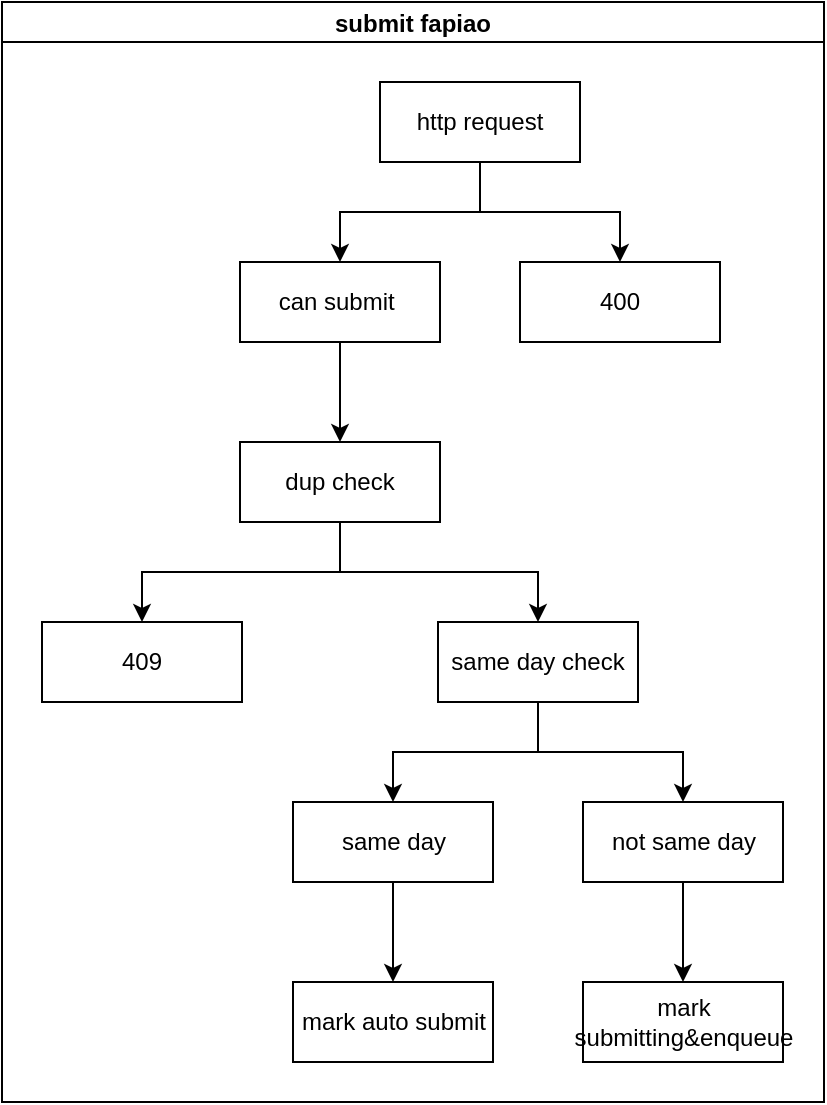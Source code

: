 <mxfile version="16.1.0" type="github">
  <diagram id="HIlNnlB08KAlrrrzr4Il" name="Page-1">
    <mxGraphModel dx="1426" dy="802" grid="1" gridSize="10" guides="1" tooltips="1" connect="1" arrows="1" fold="1" page="1" pageScale="1" pageWidth="850" pageHeight="1100" math="0" shadow="0">
      <root>
        <mxCell id="0" />
        <mxCell id="1" parent="0" />
        <mxCell id="xrLsd49xX5ldS3h7MVQL-1" value="submit fapiao" style="swimlane;startSize=20;horizontal=1;childLayout=treeLayout;horizontalTree=0;resizable=0;containerType=tree;" vertex="1" parent="1">
          <mxGeometry x="280" y="240" width="411" height="550" as="geometry" />
        </mxCell>
        <mxCell id="xrLsd49xX5ldS3h7MVQL-2" value="http request" style="whiteSpace=wrap;html=1;" vertex="1" parent="xrLsd49xX5ldS3h7MVQL-1">
          <mxGeometry x="189" y="40" width="100" height="40" as="geometry" />
        </mxCell>
        <mxCell id="xrLsd49xX5ldS3h7MVQL-3" value="can submit&lt;span style=&quot;white-space: pre&quot;&gt;	&lt;/span&gt;" style="whiteSpace=wrap;html=1;" vertex="1" parent="xrLsd49xX5ldS3h7MVQL-1">
          <mxGeometry x="119" y="130" width="100" height="40" as="geometry" />
        </mxCell>
        <mxCell id="xrLsd49xX5ldS3h7MVQL-4" value="" style="edgeStyle=elbowEdgeStyle;elbow=vertical;html=1;rounded=0;" edge="1" parent="xrLsd49xX5ldS3h7MVQL-1" source="xrLsd49xX5ldS3h7MVQL-2" target="xrLsd49xX5ldS3h7MVQL-3">
          <mxGeometry relative="1" as="geometry" />
        </mxCell>
        <mxCell id="xrLsd49xX5ldS3h7MVQL-5" value="400" style="whiteSpace=wrap;html=1;" vertex="1" parent="xrLsd49xX5ldS3h7MVQL-1">
          <mxGeometry x="259" y="130" width="100" height="40" as="geometry" />
        </mxCell>
        <mxCell id="xrLsd49xX5ldS3h7MVQL-6" value="" style="edgeStyle=elbowEdgeStyle;elbow=vertical;html=1;rounded=0;" edge="1" parent="xrLsd49xX5ldS3h7MVQL-1" source="xrLsd49xX5ldS3h7MVQL-2" target="xrLsd49xX5ldS3h7MVQL-5">
          <mxGeometry relative="1" as="geometry" />
        </mxCell>
        <mxCell id="xrLsd49xX5ldS3h7MVQL-7" value="" style="edgeStyle=elbowEdgeStyle;elbow=vertical;html=1;rounded=0;" edge="1" target="xrLsd49xX5ldS3h7MVQL-8" source="xrLsd49xX5ldS3h7MVQL-3" parent="xrLsd49xX5ldS3h7MVQL-1">
          <mxGeometry relative="1" as="geometry">
            <mxPoint x="211" y="320" as="sourcePoint" />
          </mxGeometry>
        </mxCell>
        <mxCell id="xrLsd49xX5ldS3h7MVQL-8" value="dup check" style="whiteSpace=wrap;html=1;" vertex="1" parent="xrLsd49xX5ldS3h7MVQL-1">
          <mxGeometry x="119" y="220" width="100" height="40" as="geometry" />
        </mxCell>
        <mxCell id="xrLsd49xX5ldS3h7MVQL-9" value="" style="edgeStyle=elbowEdgeStyle;elbow=vertical;html=1;rounded=0;" edge="1" target="xrLsd49xX5ldS3h7MVQL-10" source="xrLsd49xX5ldS3h7MVQL-8" parent="xrLsd49xX5ldS3h7MVQL-1">
          <mxGeometry relative="1" as="geometry">
            <mxPoint x="141" y="410" as="sourcePoint" />
          </mxGeometry>
        </mxCell>
        <mxCell id="xrLsd49xX5ldS3h7MVQL-10" value="409" style="whiteSpace=wrap;html=1;" vertex="1" parent="xrLsd49xX5ldS3h7MVQL-1">
          <mxGeometry x="20" y="310" width="100" height="40" as="geometry" />
        </mxCell>
        <mxCell id="xrLsd49xX5ldS3h7MVQL-11" value="" style="edgeStyle=elbowEdgeStyle;elbow=vertical;html=1;rounded=0;" edge="1" target="xrLsd49xX5ldS3h7MVQL-12" source="xrLsd49xX5ldS3h7MVQL-8" parent="xrLsd49xX5ldS3h7MVQL-1">
          <mxGeometry relative="1" as="geometry">
            <mxPoint x="141" y="500" as="sourcePoint" />
          </mxGeometry>
        </mxCell>
        <mxCell id="xrLsd49xX5ldS3h7MVQL-12" value="same day check" style="whiteSpace=wrap;html=1;" vertex="1" parent="xrLsd49xX5ldS3h7MVQL-1">
          <mxGeometry x="218" y="310" width="100" height="40" as="geometry" />
        </mxCell>
        <mxCell id="xrLsd49xX5ldS3h7MVQL-13" value="" style="edgeStyle=elbowEdgeStyle;elbow=vertical;html=1;rounded=0;" edge="1" target="xrLsd49xX5ldS3h7MVQL-14" source="xrLsd49xX5ldS3h7MVQL-12" parent="xrLsd49xX5ldS3h7MVQL-1">
          <mxGeometry relative="1" as="geometry">
            <mxPoint x="281" y="500" as="sourcePoint" />
          </mxGeometry>
        </mxCell>
        <mxCell id="xrLsd49xX5ldS3h7MVQL-14" value="same day" style="whiteSpace=wrap;html=1;" vertex="1" parent="xrLsd49xX5ldS3h7MVQL-1">
          <mxGeometry x="145.5" y="400" width="100" height="40" as="geometry" />
        </mxCell>
        <mxCell id="xrLsd49xX5ldS3h7MVQL-15" value="" style="edgeStyle=elbowEdgeStyle;elbow=vertical;html=1;rounded=0;" edge="1" target="xrLsd49xX5ldS3h7MVQL-16" source="xrLsd49xX5ldS3h7MVQL-12" parent="xrLsd49xX5ldS3h7MVQL-1">
          <mxGeometry relative="1" as="geometry">
            <mxPoint x="351" y="590" as="sourcePoint" />
          </mxGeometry>
        </mxCell>
        <mxCell id="xrLsd49xX5ldS3h7MVQL-16" value="not same day" style="whiteSpace=wrap;html=1;" vertex="1" parent="xrLsd49xX5ldS3h7MVQL-1">
          <mxGeometry x="290.5" y="400" width="100" height="40" as="geometry" />
        </mxCell>
        <mxCell id="xrLsd49xX5ldS3h7MVQL-17" value="" style="edgeStyle=elbowEdgeStyle;elbow=vertical;html=1;rounded=0;" edge="1" target="xrLsd49xX5ldS3h7MVQL-18" source="xrLsd49xX5ldS3h7MVQL-16" parent="xrLsd49xX5ldS3h7MVQL-1">
          <mxGeometry relative="1" as="geometry">
            <mxPoint x="547" y="590" as="sourcePoint" />
          </mxGeometry>
        </mxCell>
        <mxCell id="xrLsd49xX5ldS3h7MVQL-18" value="mark submitting&amp;amp;enqueue" style="whiteSpace=wrap;html=1;" vertex="1" parent="xrLsd49xX5ldS3h7MVQL-1">
          <mxGeometry x="290.5" y="490" width="100" height="40" as="geometry" />
        </mxCell>
        <mxCell id="xrLsd49xX5ldS3h7MVQL-19" value="" style="edgeStyle=elbowEdgeStyle;elbow=vertical;html=1;rounded=0;" edge="1" target="xrLsd49xX5ldS3h7MVQL-20" source="xrLsd49xX5ldS3h7MVQL-14" parent="xrLsd49xX5ldS3h7MVQL-1">
          <mxGeometry relative="1" as="geometry">
            <mxPoint x="547" y="590" as="sourcePoint" />
          </mxGeometry>
        </mxCell>
        <mxCell id="xrLsd49xX5ldS3h7MVQL-20" value="mark auto submit" style="whiteSpace=wrap;html=1;" vertex="1" parent="xrLsd49xX5ldS3h7MVQL-1">
          <mxGeometry x="145.5" y="490" width="100" height="40" as="geometry" />
        </mxCell>
      </root>
    </mxGraphModel>
  </diagram>
</mxfile>
